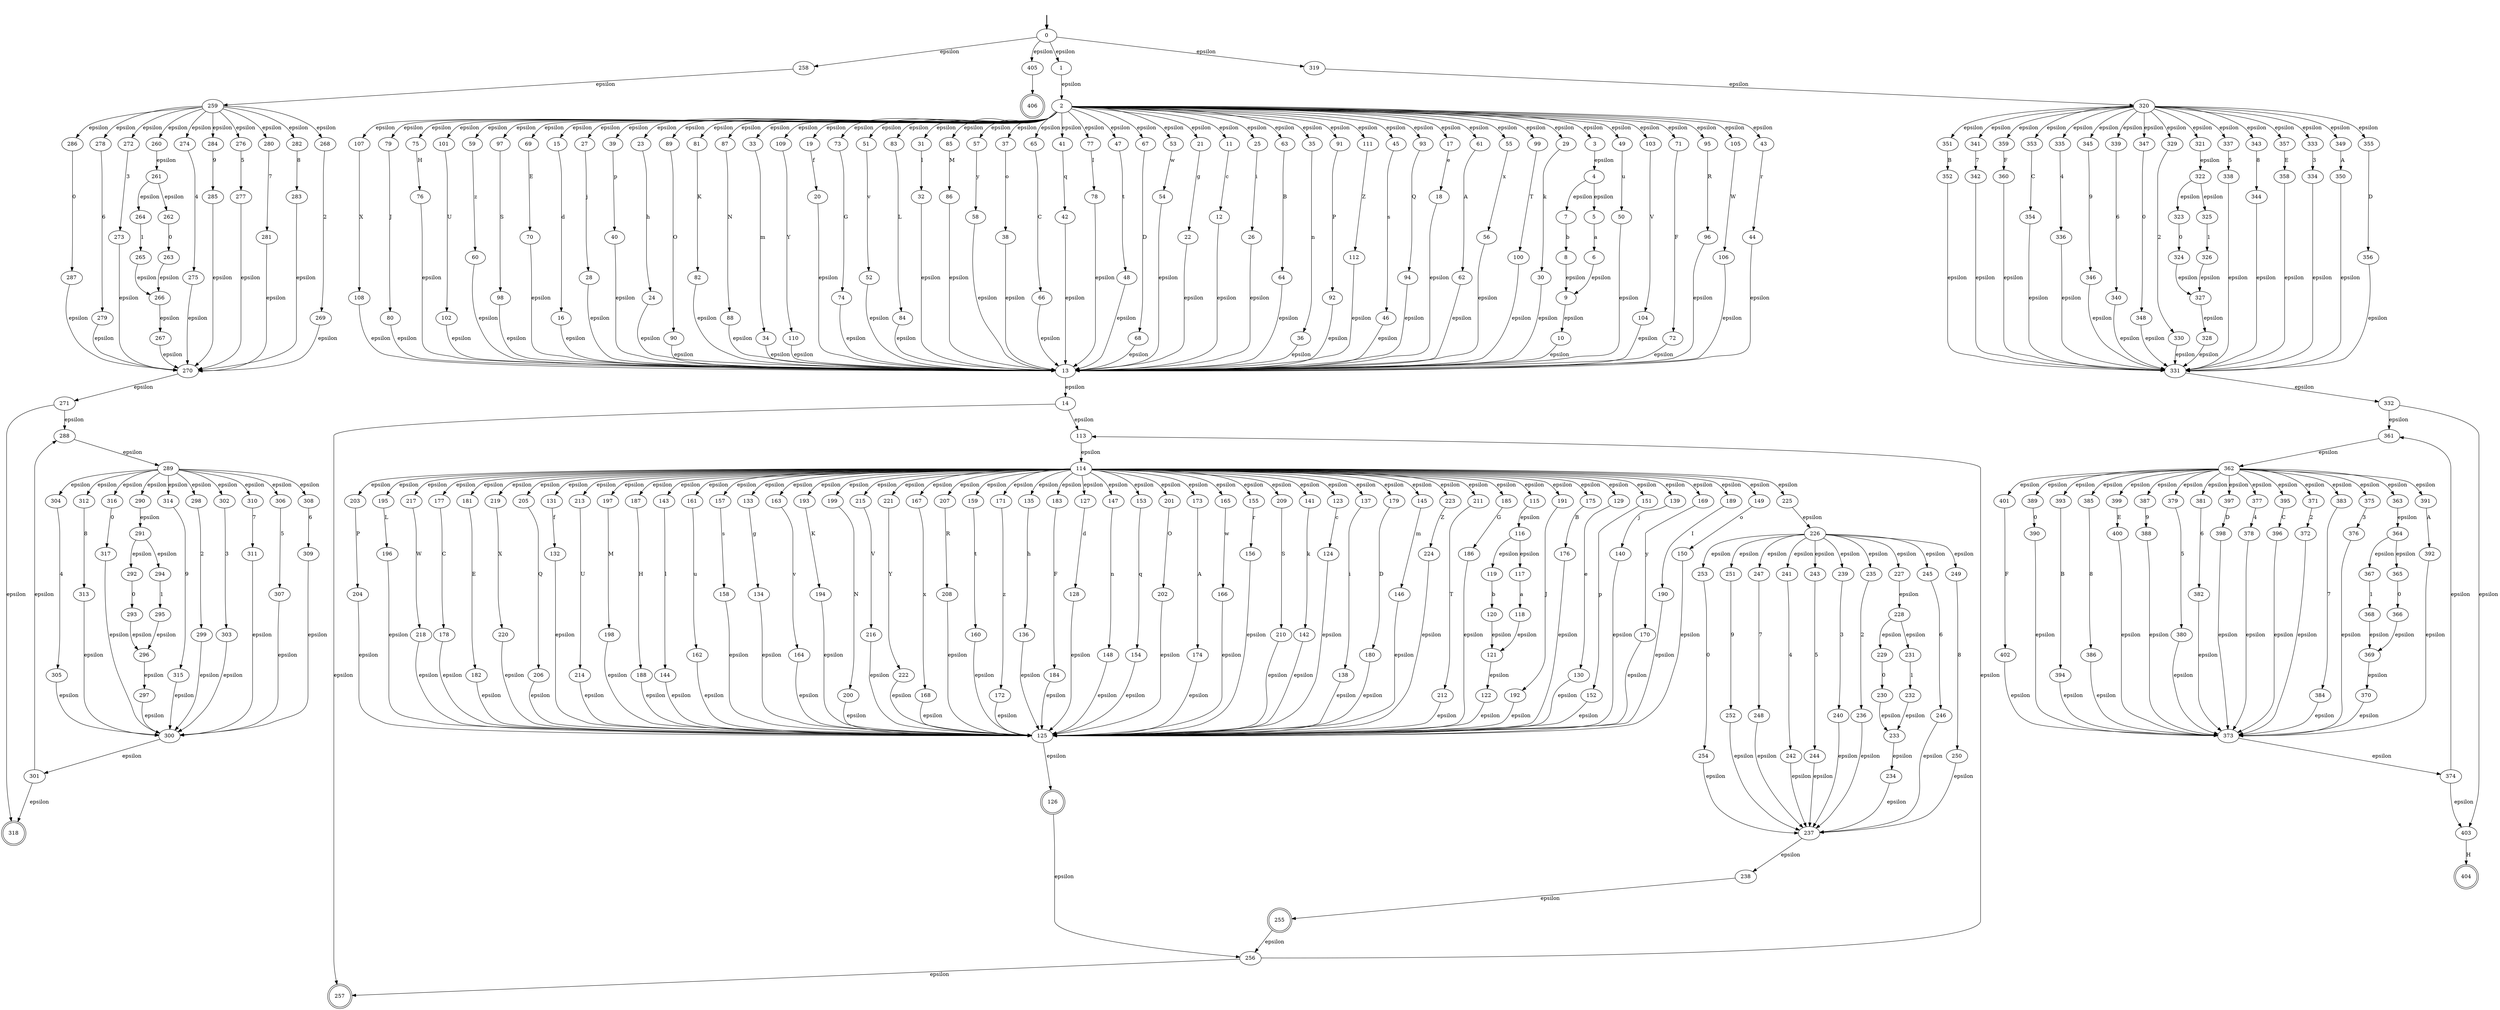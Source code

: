 digraph {
	fake0 [style=invisible]
	340
	373
	43
	220
	201
	394
	107
	52
	79
	173
	228
	273
	75
	101
	401
	301
	130
	290
	368
	165
	59
	314
	295
	97
	270
	155
	124
	339
	209
	370
	384
	141
	166
	123
	331
	389
	216
	80
	392
	9
	347
	69
	277
	214
	298
	78
	374
	137
	292
	309
	348
	179
	15
	145
	382
	132
	208
	245
	136
	332
	330
	242
	393
	118
	223
	328
	211
	406 [shape=doublecircle]
	70
	185
	271
	206
	94
	258
	276
	246
	344
	307
	92
	27
	121
	255 [shape=doublecircle]
	329
	249
	229
	280
	299
	364
	186
	39
	16
	190
	115
	385
	321
	282
	268
	191
	23
	337
	257 [shape=doublecircle]
	320
	305
	354
	267
	262
	175
	210
	164
	343
	311
	182
	129
	113
	313
	323
	200
	357
	72
	380
	89
	140
	114
	399
	81
	362
	18
	134
	170
	151
	87
	40
	30
	253
	24
	333
	139
	296
	33
	109
	349
	169
	386
	154
	189
	188
	336
	261
	302
	149
	230
	19
	73
	172
	203
	275
	366
	310
	195
	356
	234
	396
	225
	157
	133
	259
	388
	51
	46
	196
	387
	83
	355
	90
	231
	351
	14
	240
	341
	32
	22
	48
	31
	286
	325
	194
	160
	346
	174
	98
	379
	360
	85
	57
	222
	37
	163
	334
	193
	212
	176
	338
	65
	381
	359
	84
	199
	204
	233
	41
	279
	403
	110
	397
	215
	297
	218
	342
	77
	251
	306
	372
	180
	126 [shape=doublecircle]
	294
	285
	54
	263
	308
	125
	138
	168
	281
	358
	150
	47
	146
	58
	221
	96
	232
	377
	67
	53
	142
	395
	371
	8
	287
	21
	217
	106
	269
	64
	265
	361
	326
	400
	74
	264
	177
	104
	68
	247
	250
	148
	76
	291
	120
	184
	283
	192
	226
	11
	303
	238
	278
	405
	181
	25
	219
	398
	322
	272
	315
	353
	63
	42
	369
	383
	119
	2
	327
	256
	56
	237
	100
	82
	35
	205
	402
	260
	91
	111
	241
	243
	156
	45
	1
	108
	288
	352
	10
	367
	93
	289
	319
	122
	131
	239
	375
	213
	6
	17
	102
	36
	197
	20
	187
	143
	50
	318 [shape=doublecircle]
	365
	26
	376
	161
	167
	324
	304
	158
	235
	61
	252
	112
	7
	207
	55
	363
	312
	350
	335
	159
	28
	116
	99
	274
	378
	198
	66
	162
	171
	144
	88
	284
	29
	3
	152
	117
	34
	244
	49
	293
	103
	13
	224
	202
	404 [shape=doublecircle]
	44
	86
	5
	135
	236
	183
	128
	12
	71
	127
	345
	266
	227
	391
	147
	95
	300
	38
	317
	105
	254
	153
	60
	248
	316
	390
	62
	178
	4
	fake0 -> 0 [style=bold]
	0 -> 258 [label=epsilon]
	0 -> 319 [label=epsilon]
	0 -> 1 [label=epsilon]
	0 -> 405 [label=epsilon]
	1 -> 2 [label=epsilon]
	2 -> 51 [label=epsilon]
	2 -> 57 [label=epsilon]
	2 -> 27 [label=epsilon]
	2 -> 15 [label=epsilon]
	2 -> 47 [label=epsilon]
	2 -> 89 [label=epsilon]
	2 -> 37 [label=epsilon]
	2 -> 17 [label=epsilon]
	2 -> 43 [label=epsilon]
	2 -> 77 [label=epsilon]
	2 -> 67 [label=epsilon]
	2 -> 71 [label=epsilon]
	2 -> 99 [label=epsilon]
	2 -> 23 [label=epsilon]
	2 -> 83 [label=epsilon]
	2 -> 81 [label=epsilon]
	2 -> 53 [label=epsilon]
	2 -> 65 [label=epsilon]
	2 -> 107 [label=epsilon]
	2 -> 35 [label=epsilon]
	2 -> 87 [label=epsilon]
	2 -> 39 [label=epsilon]
	2 -> 79 [label=epsilon]
	2 -> 95 [label=epsilon]
	2 -> 11 [label=epsilon]
	2 -> 91 [label=epsilon]
	2 -> 19 [label=epsilon]
	2 -> 21 [label=epsilon]
	2 -> 29 [label=epsilon]
	2 -> 73 [label=epsilon]
	2 -> 3 [label=epsilon]
	2 -> 111 [label=epsilon]
	2 -> 31 [label=epsilon]
	2 -> 61 [label=epsilon]
	2 -> 45 [label=epsilon]
	2 -> 105 [label=epsilon]
	2 -> 75 [label=epsilon]
	2 -> 25 [label=epsilon]
	2 -> 69 [label=epsilon]
	2 -> 101 [label=epsilon]
	2 -> 41 [label=epsilon]
	2 -> 49 [label=epsilon]
	2 -> 103 [label=epsilon]
	2 -> 59 [label=epsilon]
	2 -> 93 [label=epsilon]
	2 -> 33 [label=epsilon]
	2 -> 85 [label=epsilon]
	2 -> 97 [label=epsilon]
	2 -> 109 [label=epsilon]
	2 -> 55 [label=epsilon]
	2 -> 63 [label=epsilon]
	3 -> 4 [label=epsilon]
	4 -> 5 [label=epsilon]
	4 -> 7 [label=epsilon]
	5 -> 6 [label=a]
	7 -> 8 [label=b]
	6 -> 9 [label=epsilon]
	8 -> 9 [label=epsilon]
	9 -> 10 [label=epsilon]
	11 -> 12 [label=c]
	10 -> 13 [label=epsilon]
	12 -> 13 [label=epsilon]
	16 -> 13 [label=epsilon]
	18 -> 13 [label=epsilon]
	20 -> 13 [label=epsilon]
	22 -> 13 [label=epsilon]
	24 -> 13 [label=epsilon]
	26 -> 13 [label=epsilon]
	28 -> 13 [label=epsilon]
	30 -> 13 [label=epsilon]
	32 -> 13 [label=epsilon]
	34 -> 13 [label=epsilon]
	36 -> 13 [label=epsilon]
	38 -> 13 [label=epsilon]
	40 -> 13 [label=epsilon]
	42 -> 13 [label=epsilon]
	44 -> 13 [label=epsilon]
	46 -> 13 [label=epsilon]
	48 -> 13 [label=epsilon]
	50 -> 13 [label=epsilon]
	52 -> 13 [label=epsilon]
	54 -> 13 [label=epsilon]
	56 -> 13 [label=epsilon]
	58 -> 13 [label=epsilon]
	60 -> 13 [label=epsilon]
	62 -> 13 [label=epsilon]
	64 -> 13 [label=epsilon]
	66 -> 13 [label=epsilon]
	68 -> 13 [label=epsilon]
	70 -> 13 [label=epsilon]
	72 -> 13 [label=epsilon]
	74 -> 13 [label=epsilon]
	76 -> 13 [label=epsilon]
	78 -> 13 [label=epsilon]
	80 -> 13 [label=epsilon]
	82 -> 13 [label=epsilon]
	84 -> 13 [label=epsilon]
	86 -> 13 [label=epsilon]
	88 -> 13 [label=epsilon]
	90 -> 13 [label=epsilon]
	92 -> 13 [label=epsilon]
	94 -> 13 [label=epsilon]
	96 -> 13 [label=epsilon]
	98 -> 13 [label=epsilon]
	100 -> 13 [label=epsilon]
	102 -> 13 [label=epsilon]
	104 -> 13 [label=epsilon]
	106 -> 13 [label=epsilon]
	108 -> 13 [label=epsilon]
	110 -> 13 [label=epsilon]
	112 -> 13 [label=epsilon]
	13 -> 14 [label=epsilon]
	15 -> 16 [label=d]
	17 -> 18 [label=e]
	19 -> 20 [label=f]
	21 -> 22 [label=g]
	23 -> 24 [label=h]
	25 -> 26 [label=i]
	27 -> 28 [label=j]
	29 -> 30 [label=k]
	31 -> 32 [label=l]
	33 -> 34 [label=m]
	35 -> 36 [label=n]
	37 -> 38 [label=o]
	39 -> 40 [label=p]
	41 -> 42 [label=q]
	43 -> 44 [label=r]
	45 -> 46 [label=s]
	47 -> 48 [label=t]
	49 -> 50 [label=u]
	51 -> 52 [label=v]
	53 -> 54 [label=w]
	55 -> 56 [label=x]
	57 -> 58 [label=y]
	59 -> 60 [label=z]
	61 -> 62 [label=A]
	63 -> 64 [label=B]
	65 -> 66 [label=C]
	67 -> 68 [label=D]
	69 -> 70 [label=E]
	71 -> 72 [label=F]
	73 -> 74 [label=G]
	75 -> 76 [label=H]
	77 -> 78 [label=I]
	79 -> 80 [label=J]
	81 -> 82 [label=K]
	83 -> 84 [label=L]
	85 -> 86 [label=M]
	87 -> 88 [label=N]
	89 -> 90 [label=O]
	91 -> 92 [label=P]
	93 -> 94 [label=Q]
	95 -> 96 [label=R]
	97 -> 98 [label=S]
	99 -> 100 [label=T]
	101 -> 102 [label=U]
	103 -> 104 [label=V]
	105 -> 106 [label=W]
	107 -> 108 [label=X]
	109 -> 110 [label=Y]
	111 -> 112 [label=Z]
	14 -> 257 [label=epsilon]
	14 -> 113 [label=epsilon]
	256 -> 257 [label=epsilon]
	256 -> 113 [label=epsilon]
	113 -> 114 [label=epsilon]
	114 -> 169 [label=epsilon]
	114 -> 179 [label=epsilon]
	114 -> 221 [label=epsilon]
	114 -> 145 [label=epsilon]
	114 -> 159 [label=epsilon]
	114 -> 163 [label=epsilon]
	114 -> 177 [label=epsilon]
	114 -> 155 [label=epsilon]
	114 -> 191 [label=epsilon]
	114 -> 197 [label=epsilon]
	114 -> 187 [label=epsilon]
	114 -> 201 [label=epsilon]
	114 -> 143 [label=epsilon]
	114 -> 127 [label=epsilon]
	114 -> 193 [label=epsilon]
	114 -> 189 [label=epsilon]
	114 -> 209 [label=epsilon]
	114 -> 171 [label=epsilon]
	114 -> 147 [label=epsilon]
	114 -> 141 [label=epsilon]
	114 -> 205 [label=epsilon]
	114 -> 151 [label=epsilon]
	114 -> 161 [label=epsilon]
	114 -> 167 [label=epsilon]
	114 -> 173 [label=epsilon]
	114 -> 123 [label=epsilon]
	114 -> 175 [label=epsilon]
	114 -> 149 [label=epsilon]
	114 -> 199 [label=epsilon]
	114 -> 223 [label=epsilon]
	114 -> 115 [label=epsilon]
	114 -> 217 [label=epsilon]
	114 -> 203 [label=epsilon]
	114 -> 211 [label=epsilon]
	114 -> 181 [label=epsilon]
	114 -> 219 [label=epsilon]
	114 -> 129 [label=epsilon]
	114 -> 185 [label=epsilon]
	114 -> 153 [label=epsilon]
	114 -> 195 [label=epsilon]
	114 -> 165 [label=epsilon]
	114 -> 137 [label=epsilon]
	114 -> 139 [label=epsilon]
	114 -> 207 [label=epsilon]
	114 -> 225 [label=epsilon]
	114 -> 157 [label=epsilon]
	114 -> 131 [label=epsilon]
	114 -> 215 [label=epsilon]
	114 -> 133 [label=epsilon]
	114 -> 135 [label=epsilon]
	114 -> 213 [label=epsilon]
	114 -> 183 [label=epsilon]
	115 -> 116 [label=epsilon]
	116 -> 119 [label=epsilon]
	116 -> 117 [label=epsilon]
	117 -> 118 [label=a]
	119 -> 120 [label=b]
	118 -> 121 [label=epsilon]
	120 -> 121 [label=epsilon]
	121 -> 122 [label=epsilon]
	123 -> 124 [label=c]
	122 -> 125 [label=epsilon]
	124 -> 125 [label=epsilon]
	128 -> 125 [label=epsilon]
	130 -> 125 [label=epsilon]
	132 -> 125 [label=epsilon]
	134 -> 125 [label=epsilon]
	136 -> 125 [label=epsilon]
	138 -> 125 [label=epsilon]
	140 -> 125 [label=epsilon]
	142 -> 125 [label=epsilon]
	144 -> 125 [label=epsilon]
	146 -> 125 [label=epsilon]
	148 -> 125 [label=epsilon]
	150 -> 125 [label=epsilon]
	152 -> 125 [label=epsilon]
	154 -> 125 [label=epsilon]
	156 -> 125 [label=epsilon]
	158 -> 125 [label=epsilon]
	160 -> 125 [label=epsilon]
	162 -> 125 [label=epsilon]
	164 -> 125 [label=epsilon]
	166 -> 125 [label=epsilon]
	168 -> 125 [label=epsilon]
	170 -> 125 [label=epsilon]
	172 -> 125 [label=epsilon]
	174 -> 125 [label=epsilon]
	176 -> 125 [label=epsilon]
	178 -> 125 [label=epsilon]
	180 -> 125 [label=epsilon]
	182 -> 125 [label=epsilon]
	184 -> 125 [label=epsilon]
	186 -> 125 [label=epsilon]
	188 -> 125 [label=epsilon]
	190 -> 125 [label=epsilon]
	192 -> 125 [label=epsilon]
	194 -> 125 [label=epsilon]
	196 -> 125 [label=epsilon]
	198 -> 125 [label=epsilon]
	200 -> 125 [label=epsilon]
	202 -> 125 [label=epsilon]
	204 -> 125 [label=epsilon]
	206 -> 125 [label=epsilon]
	208 -> 125 [label=epsilon]
	210 -> 125 [label=epsilon]
	212 -> 125 [label=epsilon]
	214 -> 125 [label=epsilon]
	216 -> 125 [label=epsilon]
	218 -> 125 [label=epsilon]
	220 -> 125 [label=epsilon]
	222 -> 125 [label=epsilon]
	224 -> 125 [label=epsilon]
	125 -> 126 [label=epsilon]
	127 -> 128 [label=d]
	129 -> 130 [label=e]
	131 -> 132 [label=f]
	133 -> 134 [label=g]
	135 -> 136 [label=h]
	137 -> 138 [label=i]
	139 -> 140 [label=j]
	141 -> 142 [label=k]
	143 -> 144 [label=l]
	145 -> 146 [label=m]
	147 -> 148 [label=n]
	149 -> 150 [label=o]
	151 -> 152 [label=p]
	153 -> 154 [label=q]
	155 -> 156 [label=r]
	157 -> 158 [label=s]
	159 -> 160 [label=t]
	161 -> 162 [label=u]
	163 -> 164 [label=v]
	165 -> 166 [label=w]
	167 -> 168 [label=x]
	169 -> 170 [label=y]
	171 -> 172 [label=z]
	173 -> 174 [label=A]
	175 -> 176 [label=B]
	177 -> 178 [label=C]
	179 -> 180 [label=D]
	181 -> 182 [label=E]
	183 -> 184 [label=F]
	185 -> 186 [label=G]
	187 -> 188 [label=H]
	189 -> 190 [label=I]
	191 -> 192 [label=J]
	193 -> 194 [label=K]
	195 -> 196 [label=L]
	197 -> 198 [label=M]
	199 -> 200 [label=N]
	201 -> 202 [label=O]
	203 -> 204 [label=P]
	205 -> 206 [label=Q]
	207 -> 208 [label=R]
	209 -> 210 [label=S]
	211 -> 212 [label=T]
	213 -> 214 [label=U]
	215 -> 216 [label=V]
	217 -> 218 [label=W]
	219 -> 220 [label=X]
	221 -> 222 [label=Y]
	223 -> 224 [label=Z]
	225 -> 226 [label=epsilon]
	226 -> 227 [label=epsilon]
	226 -> 245 [label=epsilon]
	226 -> 241 [label=epsilon]
	226 -> 243 [label=epsilon]
	226 -> 235 [label=epsilon]
	226 -> 249 [label=epsilon]
	226 -> 253 [label=epsilon]
	226 -> 251 [label=epsilon]
	226 -> 247 [label=epsilon]
	226 -> 239 [label=epsilon]
	227 -> 228 [label=epsilon]
	228 -> 229 [label=epsilon]
	228 -> 231 [label=epsilon]
	229 -> 230 [label=0]
	231 -> 232 [label=1]
	230 -> 233 [label=epsilon]
	232 -> 233 [label=epsilon]
	233 -> 234 [label=epsilon]
	235 -> 236 [label=2]
	234 -> 237 [label=epsilon]
	236 -> 237 [label=epsilon]
	240 -> 237 [label=epsilon]
	242 -> 237 [label=epsilon]
	244 -> 237 [label=epsilon]
	246 -> 237 [label=epsilon]
	248 -> 237 [label=epsilon]
	250 -> 237 [label=epsilon]
	252 -> 237 [label=epsilon]
	254 -> 237 [label=epsilon]
	237 -> 238 [label=epsilon]
	239 -> 240 [label=3]
	241 -> 242 [label=4]
	243 -> 244 [label=5]
	245 -> 246 [label=6]
	247 -> 248 [label=7]
	249 -> 250 [label=8]
	251 -> 252 [label=9]
	253 -> 254 [label=0]
	238 -> 255 [label=epsilon]
	255 -> 256 [label=epsilon]
	126 -> 256 [label=epsilon]
	258 -> 259 [label=epsilon]
	259 -> 272 [label=epsilon]
	259 -> 278 [label=epsilon]
	259 -> 286 [label=epsilon]
	259 -> 280 [label=epsilon]
	259 -> 276 [label=epsilon]
	259 -> 282 [label=epsilon]
	259 -> 260 [label=epsilon]
	259 -> 274 [label=epsilon]
	259 -> 284 [label=epsilon]
	259 -> 268 [label=epsilon]
	260 -> 261 [label=epsilon]
	261 -> 262 [label=epsilon]
	261 -> 264 [label=epsilon]
	262 -> 263 [label=0]
	264 -> 265 [label=1]
	263 -> 266 [label=epsilon]
	265 -> 266 [label=epsilon]
	266 -> 267 [label=epsilon]
	268 -> 269 [label=2]
	267 -> 270 [label=epsilon]
	269 -> 270 [label=epsilon]
	273 -> 270 [label=epsilon]
	275 -> 270 [label=epsilon]
	277 -> 270 [label=epsilon]
	279 -> 270 [label=epsilon]
	281 -> 270 [label=epsilon]
	283 -> 270 [label=epsilon]
	285 -> 270 [label=epsilon]
	287 -> 270 [label=epsilon]
	270 -> 271 [label=epsilon]
	272 -> 273 [label=3]
	274 -> 275 [label=4]
	276 -> 277 [label=5]
	278 -> 279 [label=6]
	280 -> 281 [label=7]
	282 -> 283 [label=8]
	284 -> 285 [label=9]
	286 -> 287 [label=0]
	271 -> 288 [label=epsilon]
	271 -> 318 [label=epsilon]
	301 -> 288 [label=epsilon]
	301 -> 318 [label=epsilon]
	288 -> 289 [label=epsilon]
	289 -> 304 [label=epsilon]
	289 -> 316 [label=epsilon]
	289 -> 314 [label=epsilon]
	289 -> 310 [label=epsilon]
	289 -> 306 [label=epsilon]
	289 -> 308 [label=epsilon]
	289 -> 302 [label=epsilon]
	289 -> 312 [label=epsilon]
	289 -> 298 [label=epsilon]
	289 -> 290 [label=epsilon]
	290 -> 291 [label=epsilon]
	291 -> 292 [label=epsilon]
	291 -> 294 [label=epsilon]
	292 -> 293 [label=0]
	294 -> 295 [label=1]
	293 -> 296 [label=epsilon]
	295 -> 296 [label=epsilon]
	296 -> 297 [label=epsilon]
	298 -> 299 [label=2]
	297 -> 300 [label=epsilon]
	299 -> 300 [label=epsilon]
	303 -> 300 [label=epsilon]
	305 -> 300 [label=epsilon]
	307 -> 300 [label=epsilon]
	309 -> 300 [label=epsilon]
	311 -> 300 [label=epsilon]
	313 -> 300 [label=epsilon]
	315 -> 300 [label=epsilon]
	317 -> 300 [label=epsilon]
	300 -> 301 [label=epsilon]
	302 -> 303 [label=3]
	304 -> 305 [label=4]
	306 -> 307 [label=5]
	308 -> 309 [label=6]
	310 -> 311 [label=7]
	312 -> 313 [label=8]
	314 -> 315 [label=9]
	316 -> 317 [label=0]
	319 -> 320 [label=epsilon]
	320 -> 329 [label=epsilon]
	320 -> 335 [label=epsilon]
	320 -> 321 [label=epsilon]
	320 -> 351 [label=epsilon]
	320 -> 333 [label=epsilon]
	320 -> 343 [label=epsilon]
	320 -> 347 [label=epsilon]
	320 -> 355 [label=epsilon]
	320 -> 341 [label=epsilon]
	320 -> 353 [label=epsilon]
	320 -> 349 [label=epsilon]
	320 -> 337 [label=epsilon]
	320 -> 359 [label=epsilon]
	320 -> 339 [label=epsilon]
	320 -> 345 [label=epsilon]
	320 -> 357 [label=epsilon]
	321 -> 322 [label=epsilon]
	322 -> 325 [label=epsilon]
	322 -> 323 [label=epsilon]
	323 -> 324 [label=0]
	325 -> 326 [label=1]
	324 -> 327 [label=epsilon]
	326 -> 327 [label=epsilon]
	327 -> 328 [label=epsilon]
	329 -> 330 [label=2]
	328 -> 331 [label=epsilon]
	330 -> 331 [label=epsilon]
	334 -> 331 [label=epsilon]
	336 -> 331 [label=epsilon]
	338 -> 331 [label=epsilon]
	340 -> 331 [label=epsilon]
	342 -> 331 [label=epsilon]
	344 -> 331 [label=epsilon]
	346 -> 331 [label=epsilon]
	348 -> 331 [label=epsilon]
	350 -> 331 [label=epsilon]
	352 -> 331 [label=epsilon]
	354 -> 331 [label=epsilon]
	356 -> 331 [label=epsilon]
	358 -> 331 [label=epsilon]
	360 -> 331 [label=epsilon]
	331 -> 332 [label=epsilon]
	333 -> 334 [label=3]
	335 -> 336 [label=4]
	337 -> 338 [label=5]
	339 -> 340 [label=6]
	341 -> 342 [label=7]
	343 -> 344 [label=8]
	345 -> 346 [label=9]
	347 -> 348 [label=0]
	349 -> 350 [label=A]
	351 -> 352 [label=B]
	353 -> 354 [label=C]
	355 -> 356 [label=D]
	357 -> 358 [label=E]
	359 -> 360 [label=F]
	332 -> 361 [label=epsilon]
	332 -> 403 [label=epsilon]
	374 -> 361 [label=epsilon]
	374 -> 403 [label=epsilon]
	361 -> 362 [label=epsilon]
	362 -> 389 [label=epsilon]
	362 -> 391 [label=epsilon]
	362 -> 377 [label=epsilon]
	362 -> 379 [label=epsilon]
	362 -> 395 [label=epsilon]
	362 -> 397 [label=epsilon]
	362 -> 371 [label=epsilon]
	362 -> 383 [label=epsilon]
	362 -> 393 [label=epsilon]
	362 -> 381 [label=epsilon]
	362 -> 375 [label=epsilon]
	362 -> 387 [label=epsilon]
	362 -> 399 [label=epsilon]
	362 -> 401 [label=epsilon]
	362 -> 363 [label=epsilon]
	362 -> 385 [label=epsilon]
	363 -> 364 [label=epsilon]
	364 -> 365 [label=epsilon]
	364 -> 367 [label=epsilon]
	365 -> 366 [label=0]
	367 -> 368 [label=1]
	366 -> 369 [label=epsilon]
	368 -> 369 [label=epsilon]
	369 -> 370 [label=epsilon]
	371 -> 372 [label=2]
	370 -> 373 [label=epsilon]
	372 -> 373 [label=epsilon]
	376 -> 373 [label=epsilon]
	378 -> 373 [label=epsilon]
	380 -> 373 [label=epsilon]
	382 -> 373 [label=epsilon]
	384 -> 373 [label=epsilon]
	386 -> 373 [label=epsilon]
	388 -> 373 [label=epsilon]
	390 -> 373 [label=epsilon]
	392 -> 373 [label=epsilon]
	394 -> 373 [label=epsilon]
	396 -> 373 [label=epsilon]
	398 -> 373 [label=epsilon]
	400 -> 373 [label=epsilon]
	402 -> 373 [label=epsilon]
	373 -> 374 [label=epsilon]
	375 -> 376 [label=3]
	377 -> 378 [label=4]
	379 -> 380 [label=5]
	381 -> 382 [label=6]
	383 -> 384 [label=7]
	385 -> 386 [label=8]
	387 -> 388 [label=9]
	389 -> 390 [label=0]
	391 -> 392 [label=A]
	393 -> 394 [label=B]
	395 -> 396 [label=C]
	397 -> 398 [label=D]
	399 -> 400 [label=E]
	401 -> 402 [label=F]
	403 -> 404 [label=H]
	405 -> 406 [label="	"]
}

